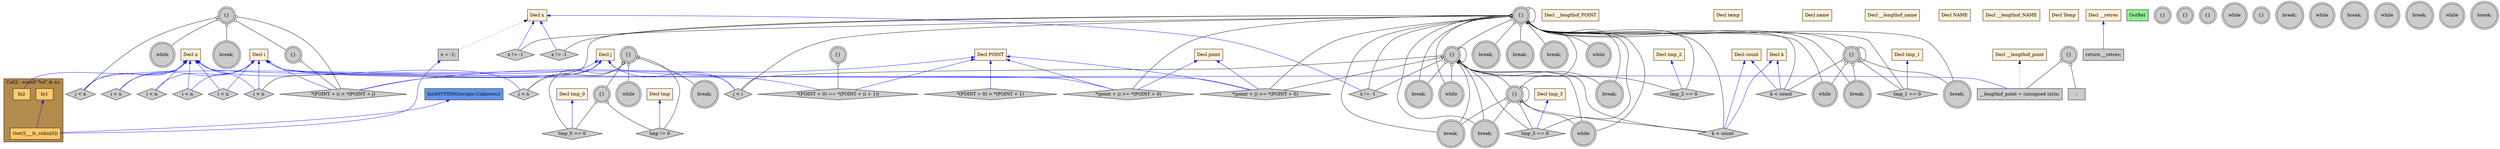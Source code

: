 digraph G {
  rankdir=TB;
  node [style="filled", ];
  64 [label="while", fillcolor="#CCCCCC", shape=doublecircle, ];
  65 [label="i < n", fillcolor="#CCCCCC", shape=diamond, ];
  66 [label="{}", fillcolor="#CCCCCC", shape=doublecircle, ];
  2 [label="Decl n", fillcolor="#FFEFD5", shape=box, ];
  67 [label="*(point + i) >= *(POINT + 0)", fillcolor="#CCCCCC",
      shape=diamond, ];
  3 [label="Decl i", fillcolor="#FFEFD5", shape=box, ];
  68 [label="while", fillcolor="#CCCCCC", shape=doublecircle, ];
  4 [label="Decl j", fillcolor="#FFEFD5", shape=box, ];
  69 [label="k < count", fillcolor="#CCCCCC", shape=diamond, ];
  5 [label="Decl k", fillcolor="#FFEFD5", shape=box, ];
  70 [label="break;", fillcolor="#CCCCCC", shape=doublecircle, ];
  6 [label="Decl x", fillcolor="#FFEFD5", shape=box, ];
  71 [label="{}", fillcolor="#CCCCCC", shape=doublecircle, ];
  7 [label="Decl point", fillcolor="#FFEFD5", shape=box, ];
  72 [label="tmp_1 == 0", fillcolor="#CCCCCC", shape=diamond, ];
  8 [label="Decl __lengthof_point", fillcolor="#FFEFD5", shape=box, ];
  73 [label="break;", fillcolor="#CCCCCC", shape=doublecircle, ];
  9 [label="Decl POINT", fillcolor="#FFEFD5", shape=box, ];
  74 [label="x != -1", fillcolor="#CCCCCC", shape=diamond, ];
  10 [label="Decl __lengthof_POINT", fillcolor="#FFEFD5", shape=box, ];
  75 [label="while", fillcolor="#CCCCCC", shape=doublecircle, ];
  11 [label="Decl temp", fillcolor="#FFEFD5", shape=box, ];
  76 [label="j < i", fillcolor="#CCCCCC", shape=diamond, ];
  12 [label="Decl name", fillcolor="#FFEFD5", shape=box, ];
  77 [label="break;", fillcolor="#CCCCCC", shape=doublecircle, ];
  13 [label="Decl __lengthof_name", fillcolor="#FFEFD5", shape=box, ];
  78 [label="{}", fillcolor="#CCCCCC", shape=doublecircle, ];
  14 [label="Decl NAME", fillcolor="#FFEFD5", shape=box, ];
  79 [label="tmp_2 == 0", fillcolor="#CCCCCC", shape=diamond, ];
  15 [label="Decl __lengthof_NAME", fillcolor="#FFEFD5", shape=box, ];
  80 [label="*(point + j) >= *(POINT + 0)", fillcolor="#CCCCCC",
      shape=diamond, ];
  16 [label="Decl Temp", fillcolor="#FFEFD5", shape=box, ];
  81 [label="while", fillcolor="#CCCCCC", shape=doublecircle, ];
  17 [label="Decl tmp", fillcolor="#FFEFD5", shape=box, ];
  82 [label="k < count", fillcolor="#CCCCCC", shape=diamond, ];
  18 [label="Decl tmp_0", fillcolor="#FFEFD5", shape=box, ];
  83 [label="break;", fillcolor="#CCCCCC", shape=doublecircle, ];
  19 [label="Decl count", fillcolor="#FFEFD5", shape=box, ];
  84 [label="{}", fillcolor="#CCCCCC", shape=doublecircle, ];
  20 [label="Decl tmp_1", fillcolor="#FFEFD5", shape=box, ];
  85 [label="tmp_3 == 0", fillcolor="#CCCCCC", shape=diamond, ];
  21 [label="Decl tmp_2", fillcolor="#FFEFD5", shape=box, ];
  86 [label="break;", fillcolor="#CCCCCC", shape=doublecircle, ];
  22 [label="Decl tmp_3", fillcolor="#FFEFD5", shape=box, ];
  87 [label="x != -1", fillcolor="#CCCCCC", shape=diamond, ];
  23 [label="Decl __retres", fillcolor="#FFEFD5", shape=box, ];
  88 [label="break;", fillcolor="#CCCCCC", shape=doublecircle, ];
  24 [label="x = -1;", fillcolor="#CCCCCC", shape=box, ];
  89 [label="x != -1", fillcolor="#CCCCCC", shape=diamond, ];
  90 [label="break;", fillcolor="#CCCCCC", shape=doublecircle, ];
  26 [label="In1", fillcolor="#FFCA6E", shape=box, ];
  91 [label="break;", fillcolor="#CCCCCC", shape=doublecircle, ];
  27 [label="In2", fillcolor="#FFCA6E", shape=box, ];
  92 [label="break;", fillcolor="#CCCCCC", shape=doublecircle, ];
  28 [label="Out(S___fc_stdin[0])", fillcolor="#FFCA6E", shape=box, ];
  93 [label="return __retres;", fillcolor="#CCCCCC", shape=box, ];
  29 [label="{}", fillcolor="#CCCCCC", shape=doublecircle, ];
  94 [label="OutRet", fillcolor="#90EE90", shape=box, ];
  30 [label=";", fillcolor="#CCCCCC", shape=box, ];
  95 [label="In(ANYTHING(origin:Unknown))", fillcolor="#6495ED", shape=box, ];
  31 [label="__lengthof_point = (unsigned int)n;", fillcolor="#CCCCCC",
      shape=box, ];
  32 [label="{}", fillcolor="#CCCCCC", shape=doublecircle, ];
  33 [label="{}", fillcolor="#CCCCCC", shape=doublecircle, ];
  34 [label="{}", fillcolor="#CCCCCC", shape=doublecircle, ];
  35 [label="while", fillcolor="#CCCCCC", shape=doublecircle, ];
  36 [label="i < n", fillcolor="#CCCCCC", shape=diamond, ];
  37 [label="{}", fillcolor="#CCCCCC", shape=doublecircle, ];
  38 [label="break;", fillcolor="#CCCCCC", shape=doublecircle, ];
  39 [label="while", fillcolor="#CCCCCC", shape=doublecircle, ];
  40 [label="i < n", fillcolor="#CCCCCC", shape=diamond, ];
  41 [label="{}", fillcolor="#CCCCCC", shape=doublecircle, ];
  42 [label="while", fillcolor="#CCCCCC", shape=doublecircle, ];
  43 [label="j < n", fillcolor="#CCCCCC", shape=diamond, ];
  44 [label="break;", fillcolor="#CCCCCC", shape=doublecircle, ];
  45 [label="{}", fillcolor="#CCCCCC", shape=doublecircle, ];
  46 [label="tmp_0 == 0", fillcolor="#CCCCCC", shape=diamond, ];
  47 [label="tmp != 0", fillcolor="#CCCCCC", shape=diamond, ];
  48 [label="break;", fillcolor="#CCCCCC", shape=doublecircle, ];
  49 [label="while", fillcolor="#CCCCCC", shape=doublecircle, ];
  50 [label="i < n", fillcolor="#CCCCCC", shape=diamond, ];
  51 [label="{}", fillcolor="#CCCCCC", shape=doublecircle, ];
  52 [label="while", fillcolor="#CCCCCC", shape=doublecircle, ];
  53 [label="j < n", fillcolor="#CCCCCC", shape=diamond, ];
  54 [label="break;", fillcolor="#CCCCCC", shape=doublecircle, ];
  55 [label="{}", fillcolor="#CCCCCC", shape=doublecircle, ];
  56 [label="*(POINT + i) > *(POINT + j)", fillcolor="#CCCCCC",
      shape=diamond, ];
  57 [label="break;", fillcolor="#CCCCCC", shape=doublecircle, ];
  58 [label="*(POINT + 0) > *(POINT + 1)", fillcolor="#CCCCCC",
      shape=diamond, ];
  59 [label="while", fillcolor="#CCCCCC", shape=doublecircle, ];
  60 [label="i < n", fillcolor="#CCCCCC", shape=diamond, ];
  61 [label="{}", fillcolor="#CCCCCC", shape=doublecircle, ];
  62 [label="*(POINT + 0) == *(POINT + (i + 1))", fillcolor="#CCCCCC",
      shape=diamond, ];
  63 [label="break;", fillcolor="#CCCCCC", shape=doublecircle, ];
  
  subgraph cluster_Call2 { label="Call2 : scanf(\"%d\",& n);";
                           fillcolor="#B38B4D"; style="filled"; 28;27;26;
     };
  
  edge [dir=back, ];
  66 -> 64 [color="#000000", arrowtail=odot, ];
  2 -> 65 [color="#0000FF", ];
  3 -> 65 [color="#0000FF", ];
  66 -> 65 [color="#000000", arrowtail=odot, ];
  66 -> 66 [color="#000000", arrowtail=odot, ];
  3 -> 67 [color="#0000FF", ];
  7 -> 67 [color="#0000FF", ];
  9 -> 67 [color="#0000FF", ];
  66 -> 67 [color="#000000", arrowtail=odot, ];
  66 -> 68 [color="#000000", arrowtail=odot, ];
  71 -> 68 [color="#000000", arrowtail=odot, ];
  5 -> 69 [color="#0000FF", ];
  19 -> 69 [color="#0000FF", ];
  66 -> 69 [color="#000000", arrowtail=odot, ];
  71 -> 69 [color="#000000", arrowtail=odot, ];
  66 -> 70 [color="#000000", arrowtail=odot, ];
  71 -> 70 [color="#000000", arrowtail=odot, ];
  66 -> 71 [color="#000000", arrowtail=odot, ];
  71 -> 71 [color="#000000", arrowtail=odot, ];
  20 -> 72 [color="#0000FF", ];
  66 -> 72 [color="#000000", arrowtail=odot, ];
  71 -> 72 [color="#000000", arrowtail=odot, ];
  66 -> 73 [color="#000000", arrowtail=odot, ];
  71 -> 73 [color="#000000", arrowtail=odot, ];
  6 -> 74 [color="#0000FF", ];
  66 -> 74 [color="#000000", arrowtail=odot, ];
  66 -> 75 [color="#000000", arrowtail=odot, ];
  78 -> 75 [color="#000000", arrowtail=odot, ];
  3 -> 76 [color="#0000FF", ];
  4 -> 76 [color="#0000FF", ];
  66 -> 76 [color="#000000", arrowtail=odot, ];
  78 -> 76 [color="#000000", arrowtail=odot, ];
  66 -> 77 [color="#000000", arrowtail=odot, ];
  78 -> 77 [color="#000000", arrowtail=odot, ];
  66 -> 78 [color="#000000", arrowtail=odot, ];
  78 -> 78 [color="#000000", arrowtail=odot, ];
  21 -> 79 [color="#0000FF", ];
  66 -> 79 [color="#000000", arrowtail=odot, ];
  78 -> 79 [color="#000000", arrowtail=odot, ];
  4 -> 80 [color="#0000FF", ];
  7 -> 80 [color="#0000FF", ];
  9 -> 80 [color="#0000FF", ];
  66 -> 80 [color="#000000", arrowtail=odot, ];
  78 -> 80 [color="#000000", arrowtail=odot, ];
  66 -> 81 [color="#000000", arrowtail=odot, ];
  78 -> 81 [color="#000000", arrowtail=odot, ];
  84 -> 81 [color="#000000", arrowtail=odot, ];
  5 -> 82 [color="#0000FF", ];
  19 -> 82 [color="#0000FF", ];
  66 -> 82 [color="#000000", arrowtail=odot, ];
  78 -> 82 [color="#000000", arrowtail=odot, ];
  84 -> 82 [color="#000000", arrowtail=odot, ];
  66 -> 83 [color="#000000", arrowtail=odot, ];
  78 -> 83 [color="#000000", arrowtail=odot, ];
  84 -> 83 [color="#000000", arrowtail=odot, ];
  66 -> 84 [color="#000000", arrowtail=odot, ];
  78 -> 84 [color="#000000", arrowtail=odot, ];
  84 -> 84 [color="#000000", arrowtail=odot, ];
  22 -> 85 [color="#0000FF", ];
  66 -> 85 [color="#000000", arrowtail=odot, ];
  78 -> 85 [color="#000000", arrowtail=odot, ];
  84 -> 85 [color="#000000", arrowtail=odot, ];
  66 -> 86 [color="#000000", arrowtail=odot, ];
  78 -> 86 [color="#000000", arrowtail=odot, ];
  84 -> 86 [color="#000000", arrowtail=odot, ];
  6 -> 87 [color="#0000FF", ];
  66 -> 87 [color="#000000", arrowtail=odot, ];
  78 -> 87 [color="#000000", arrowtail=odot, ];
  66 -> 88 [color="#000000", arrowtail=odot, ];
  78 -> 88 [color="#000000", arrowtail=odot, ];
  6 -> 24 [color="#000000", style="dotted", ];
  6 -> 89 [color="#0000FF", ];
  66 -> 89 [color="#000000", arrowtail=odot, ];
  66 -> 90 [color="#000000", arrowtail=odot, ];
  66 -> 91 [color="#000000", arrowtail=odot, ];
  2 -> 27 [color="#0000FF", ];
  66 -> 92 [color="#000000", arrowtail=odot, ];
  24 -> 28 [color="#0000FF", ];
  26 -> 28 [color="#0000FF", ];
  95 -> 28 [color="#0000FF", ];
  23 -> 93 [color="#0000FF", ];
  29 -> 30 [color="#000000", arrowtail=odot, ];
  2 -> 31 [color="#0000FF", ];
  8 -> 31 [color="#000000", style="dotted", ];
  29 -> 31 [color="#000000", arrowtail=odot, ];
  2 -> 36 [color="#0000FF", ];
  3 -> 36 [color="#0000FF", ];
  2 -> 40 [color="#0000FF", ];
  3 -> 40 [color="#0000FF", ];
  41 -> 42 [color="#000000", arrowtail=odot, ];
  2 -> 43 [color="#0000FF", ];
  4 -> 43 [color="#0000FF", ];
  41 -> 43 [color="#000000", arrowtail=odot, ];
  41 -> 44 [color="#000000", arrowtail=odot, ];
  41 -> 45 [color="#000000", arrowtail=odot, ];
  18 -> 46 [color="#0000FF", ];
  41 -> 46 [color="#000000", arrowtail=odot, ];
  45 -> 46 [color="#000000", arrowtail=odot, ];
  17 -> 47 [color="#0000FF", ];
  41 -> 47 [color="#000000", arrowtail=odot, ];
  45 -> 47 [color="#000000", arrowtail=odot, ];
  2 -> 50 [color="#0000FF", ];
  3 -> 50 [color="#0000FF", ];
  51 -> 52 [color="#000000", arrowtail=odot, ];
  2 -> 53 [color="#0000FF", ];
  4 -> 53 [color="#0000FF", ];
  51 -> 53 [color="#000000", arrowtail=odot, ];
  51 -> 54 [color="#000000", arrowtail=odot, ];
  51 -> 55 [color="#000000", arrowtail=odot, ];
  3 -> 56 [color="#0000FF", ];
  4 -> 56 [color="#0000FF", ];
  9 -> 56 [color="#0000FF", ];
  51 -> 56 [color="#000000", arrowtail=odot, ];
  55 -> 56 [color="#000000", arrowtail=odot, ];
  9 -> 58 [color="#0000FF", ];
  2 -> 60 [color="#0000FF", ];
  3 -> 60 [color="#0000FF", ];
  3 -> 62 [color="#0000FF", ];
  9 -> 62 [color="#0000FF", ];
  61 -> 62 [color="#000000", arrowtail=odot, ];
  
  }